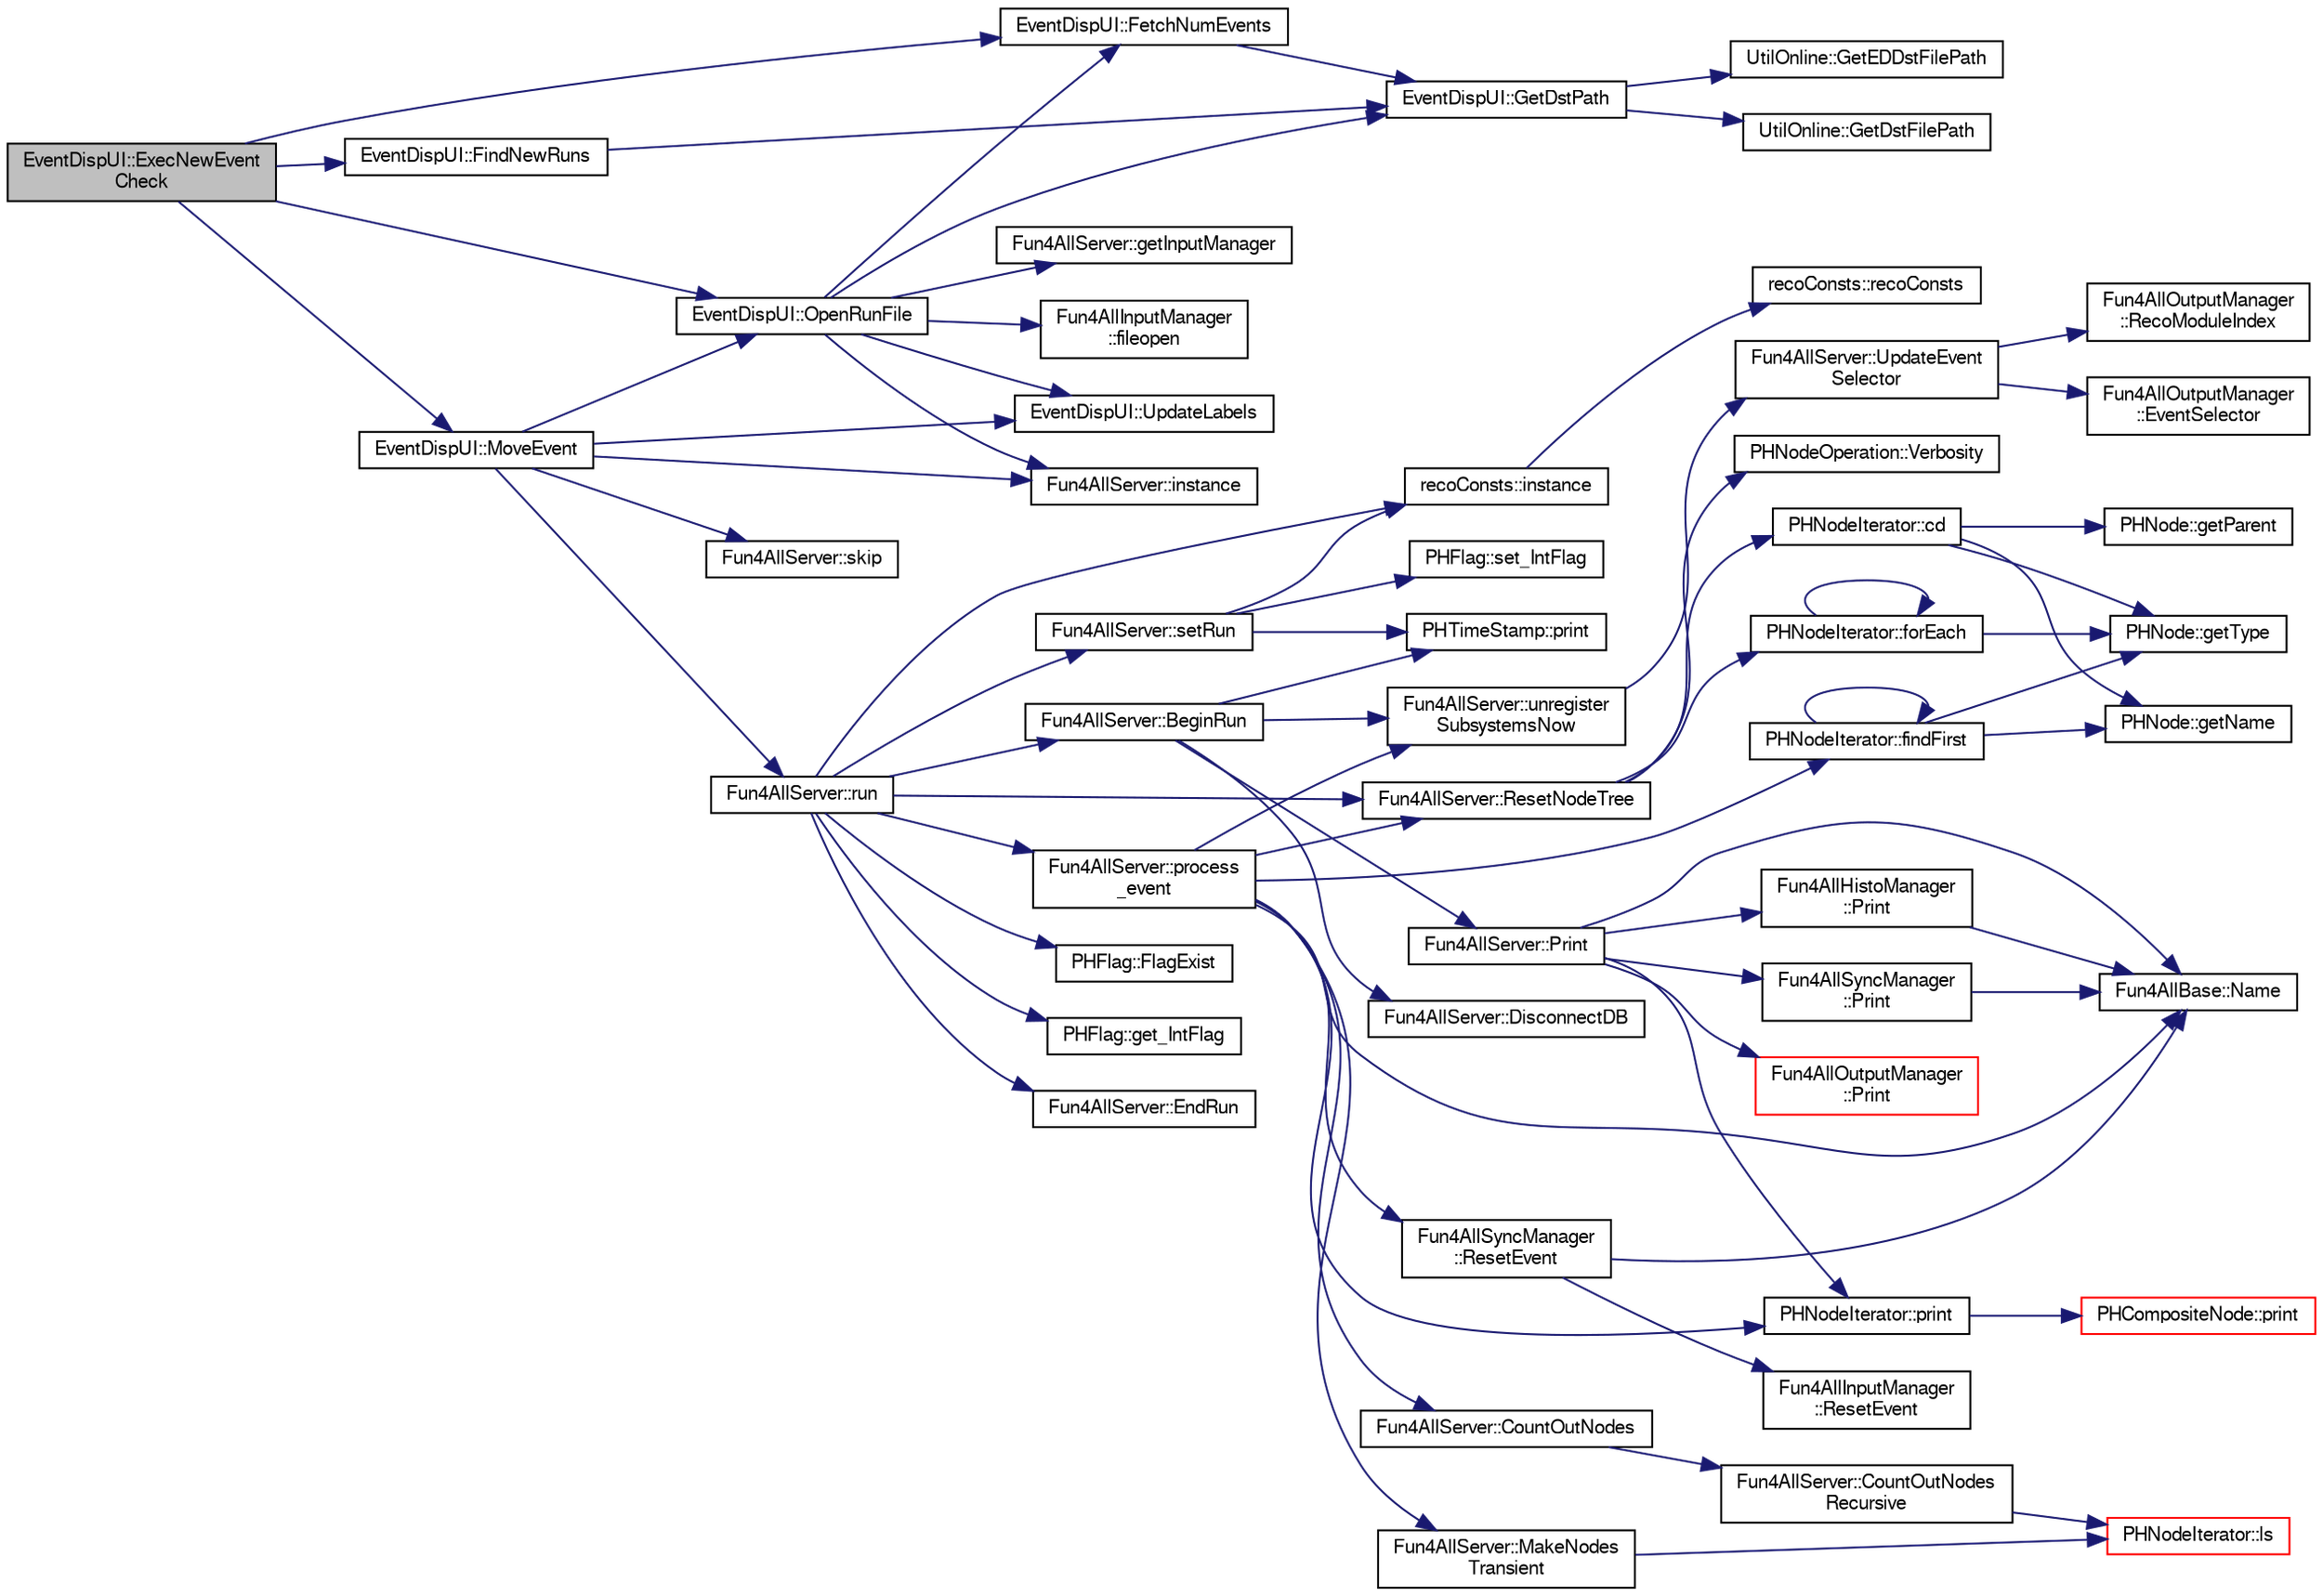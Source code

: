 digraph "EventDispUI::ExecNewEventCheck"
{
  bgcolor="transparent";
  edge [fontname="FreeSans",fontsize="10",labelfontname="FreeSans",labelfontsize="10"];
  node [fontname="FreeSans",fontsize="10",shape=record];
  rankdir="LR";
  Node1 [label="EventDispUI::ExecNewEvent\lCheck",height=0.2,width=0.4,color="black", fillcolor="grey75", style="filled" fontcolor="black"];
  Node1 -> Node2 [color="midnightblue",fontsize="10",style="solid",fontname="FreeSans"];
  Node2 [label="EventDispUI::FetchNumEvents",height=0.2,width=0.4,color="black",URL="$d8/d6d/classEventDispUI.html#a4415e14e165ca0ac6345f0dd329a1771"];
  Node2 -> Node3 [color="midnightblue",fontsize="10",style="solid",fontname="FreeSans"];
  Node3 [label="EventDispUI::GetDstPath",height=0.2,width=0.4,color="black",URL="$d8/d6d/classEventDispUI.html#af268cfd51f1a67dca68fda0c6aebb85d"];
  Node3 -> Node4 [color="midnightblue",fontsize="10",style="solid",fontname="FreeSans"];
  Node4 [label="UtilOnline::GetEDDstFilePath",height=0.2,width=0.4,color="black",URL="$df/da2/classUtilOnline.html#a7ec2a9a7d7b170a1ee45452d54fb5271"];
  Node3 -> Node5 [color="midnightblue",fontsize="10",style="solid",fontname="FreeSans"];
  Node5 [label="UtilOnline::GetDstFilePath",height=0.2,width=0.4,color="black",URL="$df/da2/classUtilOnline.html#a14366cb70ac45b076f294a191e86b68f"];
  Node1 -> Node6 [color="midnightblue",fontsize="10",style="solid",fontname="FreeSans"];
  Node6 [label="EventDispUI::FindNewRuns",height=0.2,width=0.4,color="black",URL="$d8/d6d/classEventDispUI.html#a0991f3931a82692df5eab2255b019ed5"];
  Node6 -> Node3 [color="midnightblue",fontsize="10",style="solid",fontname="FreeSans"];
  Node1 -> Node7 [color="midnightblue",fontsize="10",style="solid",fontname="FreeSans"];
  Node7 [label="EventDispUI::MoveEvent",height=0.2,width=0.4,color="black",URL="$d8/d6d/classEventDispUI.html#a56a1055e13ce1e361c85c1820e44a9b3"];
  Node7 -> Node8 [color="midnightblue",fontsize="10",style="solid",fontname="FreeSans"];
  Node8 [label="EventDispUI::OpenRunFile",height=0.2,width=0.4,color="black",URL="$d8/d6d/classEventDispUI.html#a22cb7989db6df3bfcbe93a96edc8be7a"];
  Node8 -> Node2 [color="midnightblue",fontsize="10",style="solid",fontname="FreeSans"];
  Node8 -> Node9 [color="midnightblue",fontsize="10",style="solid",fontname="FreeSans"];
  Node9 [label="EventDispUI::UpdateLabels",height=0.2,width=0.4,color="black",URL="$d8/d6d/classEventDispUI.html#adda988f76cc4151561606d5395520919"];
  Node8 -> Node10 [color="midnightblue",fontsize="10",style="solid",fontname="FreeSans"];
  Node10 [label="Fun4AllServer::instance",height=0.2,width=0.4,color="black",URL="$da/d29/classFun4AllServer.html#a3e55156f91b2c94bb6c4ef33ffce587a"];
  Node8 -> Node11 [color="midnightblue",fontsize="10",style="solid",fontname="FreeSans"];
  Node11 [label="Fun4AllServer::getInputManager",height=0.2,width=0.4,color="black",URL="$da/d29/classFun4AllServer.html#a0b6398f2155b130167f7c635ebd47263"];
  Node8 -> Node12 [color="midnightblue",fontsize="10",style="solid",fontname="FreeSans"];
  Node12 [label="Fun4AllInputManager\l::fileopen",height=0.2,width=0.4,color="black",URL="$d4/da9/classFun4AllInputManager.html#a8ad787f847a175450ec5beddeaa33ca6"];
  Node8 -> Node3 [color="midnightblue",fontsize="10",style="solid",fontname="FreeSans"];
  Node7 -> Node9 [color="midnightblue",fontsize="10",style="solid",fontname="FreeSans"];
  Node7 -> Node10 [color="midnightblue",fontsize="10",style="solid",fontname="FreeSans"];
  Node7 -> Node13 [color="midnightblue",fontsize="10",style="solid",fontname="FreeSans"];
  Node13 [label="Fun4AllServer::skip",height=0.2,width=0.4,color="black",URL="$da/d29/classFun4AllServer.html#aaf2d265868482ae53eb2a03cc1d21183",tooltip="skip n events (0 means up to the end of file). Skip means read, don&#39;t process. "];
  Node7 -> Node14 [color="midnightblue",fontsize="10",style="solid",fontname="FreeSans"];
  Node14 [label="Fun4AllServer::run",height=0.2,width=0.4,color="black",URL="$da/d29/classFun4AllServer.html#a11bbc8b2f53bc06e0b05ee202dd6372a",tooltip="run n events (0 means up to end of file) "];
  Node14 -> Node15 [color="midnightblue",fontsize="10",style="solid",fontname="FreeSans"];
  Node15 [label="recoConsts::instance",height=0.2,width=0.4,color="black",URL="$d8/d14/classrecoConsts.html#ae69a5c29a7199ba16d0e537158618802"];
  Node15 -> Node16 [color="midnightblue",fontsize="10",style="solid",fontname="FreeSans"];
  Node16 [label="recoConsts::recoConsts",height=0.2,width=0.4,color="black",URL="$d8/d14/classrecoConsts.html#ae882d6adc62f783ec78114fe3dee3c24"];
  Node14 -> Node17 [color="midnightblue",fontsize="10",style="solid",fontname="FreeSans"];
  Node17 [label="PHFlag::FlagExist",height=0.2,width=0.4,color="black",URL="$d1/da8/classPHFlag.html#a4b73a422f0076568904d71f40e849da5"];
  Node14 -> Node18 [color="midnightblue",fontsize="10",style="solid",fontname="FreeSans"];
  Node18 [label="PHFlag::get_IntFlag",height=0.2,width=0.4,color="black",URL="$d1/da8/classPHFlag.html#a07899067141a5f12333cc37183caddc8"];
  Node14 -> Node19 [color="midnightblue",fontsize="10",style="solid",fontname="FreeSans"];
  Node19 [label="Fun4AllServer::ResetNodeTree",height=0.2,width=0.4,color="black",URL="$da/d29/classFun4AllServer.html#ab2479a9a3e45d51118e308597acd5228"];
  Node19 -> Node20 [color="midnightblue",fontsize="10",style="solid",fontname="FreeSans"];
  Node20 [label="PHNodeOperation::Verbosity",height=0.2,width=0.4,color="black",URL="$db/d8e/classPHNodeOperation.html#a641fdf1094ec15063171e199a4066a0d"];
  Node19 -> Node21 [color="midnightblue",fontsize="10",style="solid",fontname="FreeSans"];
  Node21 [label="PHNodeIterator::cd",height=0.2,width=0.4,color="black",URL="$d5/d07/classPHNodeIterator.html#a4cfa0490b6522394b13723c7db38a3a6"];
  Node21 -> Node22 [color="midnightblue",fontsize="10",style="solid",fontname="FreeSans"];
  Node22 [label="PHNode::getParent",height=0.2,width=0.4,color="black",URL="$dc/d82/classPHNode.html#a5c15cb20d02290b69eb4d7f6051c9722"];
  Node21 -> Node23 [color="midnightblue",fontsize="10",style="solid",fontname="FreeSans"];
  Node23 [label="PHNode::getType",height=0.2,width=0.4,color="black",URL="$dc/d82/classPHNode.html#a4ab1f90aed955a652813bfe377087bda"];
  Node21 -> Node24 [color="midnightblue",fontsize="10",style="solid",fontname="FreeSans"];
  Node24 [label="PHNode::getName",height=0.2,width=0.4,color="black",URL="$dc/d82/classPHNode.html#aca3576f926a4401eddc3d88bf0ce0de3"];
  Node19 -> Node25 [color="midnightblue",fontsize="10",style="solid",fontname="FreeSans"];
  Node25 [label="PHNodeIterator::forEach",height=0.2,width=0.4,color="black",URL="$d5/d07/classPHNodeIterator.html#afeaefab44bf0ab15a439926205924f19"];
  Node25 -> Node23 [color="midnightblue",fontsize="10",style="solid",fontname="FreeSans"];
  Node25 -> Node25 [color="midnightblue",fontsize="10",style="solid",fontname="FreeSans"];
  Node14 -> Node26 [color="midnightblue",fontsize="10",style="solid",fontname="FreeSans"];
  Node26 [label="Fun4AllServer::setRun",height=0.2,width=0.4,color="black",URL="$da/d29/classFun4AllServer.html#af1002b9170308da078c0e14a5ac4b514"];
  Node26 -> Node15 [color="midnightblue",fontsize="10",style="solid",fontname="FreeSans"];
  Node26 -> Node27 [color="midnightblue",fontsize="10",style="solid",fontname="FreeSans"];
  Node27 [label="PHFlag::set_IntFlag",height=0.2,width=0.4,color="black",URL="$d1/da8/classPHFlag.html#a3ef5c3f1eff2daaaf18e5129858a9ef8"];
  Node26 -> Node28 [color="midnightblue",fontsize="10",style="solid",fontname="FreeSans"];
  Node28 [label="PHTimeStamp::print",height=0.2,width=0.4,color="black",URL="$da/dc2/classPHTimeStamp.html#a4ef1bd9d8bfb3a8263aa9ceafb80bb34"];
  Node14 -> Node29 [color="midnightblue",fontsize="10",style="solid",fontname="FreeSans"];
  Node29 [label="Fun4AllServer::BeginRun",height=0.2,width=0.4,color="black",URL="$da/d29/classFun4AllServer.html#afcfc5583204cac58b4e66a2406187a18"];
  Node29 -> Node28 [color="midnightblue",fontsize="10",style="solid",fontname="FreeSans"];
  Node29 -> Node30 [color="midnightblue",fontsize="10",style="solid",fontname="FreeSans"];
  Node30 [label="Fun4AllServer::unregister\lSubsystemsNow",height=0.2,width=0.4,color="black",URL="$da/d29/classFun4AllServer.html#a3a4e3f448388cb2e68b085e9038feaf8"];
  Node30 -> Node31 [color="midnightblue",fontsize="10",style="solid",fontname="FreeSans"];
  Node31 [label="Fun4AllServer::UpdateEvent\lSelector",height=0.2,width=0.4,color="black",URL="$da/d29/classFun4AllServer.html#a596005b9bc46ff6f5167378423248271"];
  Node31 -> Node32 [color="midnightblue",fontsize="10",style="solid",fontname="FreeSans"];
  Node32 [label="Fun4AllOutputManager\l::RecoModuleIndex",height=0.2,width=0.4,color="black",URL="$d8/d77/classFun4AllOutputManager.html#a330fe561bb5a02a9f6dc08395686321c",tooltip="retrieves pointer to vector of event selector module ids "];
  Node31 -> Node33 [color="midnightblue",fontsize="10",style="solid",fontname="FreeSans"];
  Node33 [label="Fun4AllOutputManager\l::EventSelector",height=0.2,width=0.4,color="black",URL="$d8/d77/classFun4AllOutputManager.html#a2a601e70ddadeb2f8400956ba1a514e6",tooltip="retrieves pointer to vector of event selector module names "];
  Node29 -> Node34 [color="midnightblue",fontsize="10",style="solid",fontname="FreeSans"];
  Node34 [label="Fun4AllServer::DisconnectDB",height=0.2,width=0.4,color="black",URL="$da/d29/classFun4AllServer.html#a1266c6d922adaaa9e895b854be49d3e8"];
  Node29 -> Node35 [color="midnightblue",fontsize="10",style="solid",fontname="FreeSans"];
  Node35 [label="Fun4AllServer::Print",height=0.2,width=0.4,color="black",URL="$da/d29/classFun4AllServer.html#ae1b1a243ee1a67367c8da4ec3bdc003d"];
  Node35 -> Node36 [color="midnightblue",fontsize="10",style="solid",fontname="FreeSans"];
  Node36 [label="Fun4AllHistoManager\l::Print",height=0.2,width=0.4,color="black",URL="$d3/d96/classFun4AllHistoManager.html#ac920f5943d99ae803f4bf8a7a88c31da"];
  Node36 -> Node37 [color="midnightblue",fontsize="10",style="solid",fontname="FreeSans"];
  Node37 [label="Fun4AllBase::Name",height=0.2,width=0.4,color="black",URL="$d5/dec/classFun4AllBase.html#a41f9ac377743d046f590617fd6f4f0ed",tooltip="Returns the name of this module. "];
  Node35 -> Node37 [color="midnightblue",fontsize="10",style="solid",fontname="FreeSans"];
  Node35 -> Node38 [color="midnightblue",fontsize="10",style="solid",fontname="FreeSans"];
  Node38 [label="Fun4AllSyncManager\l::Print",height=0.2,width=0.4,color="black",URL="$dd/ded/classFun4AllSyncManager.html#a39eae3a8e090454f3595b25cb4059eb4"];
  Node38 -> Node37 [color="midnightblue",fontsize="10",style="solid",fontname="FreeSans"];
  Node35 -> Node39 [color="midnightblue",fontsize="10",style="solid",fontname="FreeSans"];
  Node39 [label="Fun4AllOutputManager\l::Print",height=0.2,width=0.4,color="red",URL="$d8/d77/classFun4AllOutputManager.html#ae13cdf197e3ae6f5310199ca034b8754",tooltip="print method (dump event selector) "];
  Node35 -> Node40 [color="midnightblue",fontsize="10",style="solid",fontname="FreeSans"];
  Node40 [label="PHNodeIterator::print",height=0.2,width=0.4,color="black",URL="$d5/d07/classPHNodeIterator.html#aec2fbc1e56be7e1a0b064ecde48edee5"];
  Node40 -> Node41 [color="midnightblue",fontsize="10",style="solid",fontname="FreeSans"];
  Node41 [label="PHCompositeNode::print",height=0.2,width=0.4,color="red",URL="$d5/dca/classPHCompositeNode.html#a6a3a273adbb9f7ec652b5227212a6b2d"];
  Node14 -> Node42 [color="midnightblue",fontsize="10",style="solid",fontname="FreeSans"];
  Node42 [label="Fun4AllServer::EndRun",height=0.2,width=0.4,color="black",URL="$da/d29/classFun4AllServer.html#a53b1b6b338aa36891f2690a188920980"];
  Node14 -> Node43 [color="midnightblue",fontsize="10",style="solid",fontname="FreeSans"];
  Node43 [label="Fun4AllServer::process\l_event",height=0.2,width=0.4,color="black",URL="$da/d29/classFun4AllServer.html#a6a65a944dfb40966ace97d35ab1f7942"];
  Node43 -> Node30 [color="midnightblue",fontsize="10",style="solid",fontname="FreeSans"];
  Node43 -> Node44 [color="midnightblue",fontsize="10",style="solid",fontname="FreeSans"];
  Node44 [label="PHNodeIterator::findFirst",height=0.2,width=0.4,color="black",URL="$d5/d07/classPHNodeIterator.html#aea98bf8619af59b1212a94fb32106baa"];
  Node44 -> Node23 [color="midnightblue",fontsize="10",style="solid",fontname="FreeSans"];
  Node44 -> Node24 [color="midnightblue",fontsize="10",style="solid",fontname="FreeSans"];
  Node44 -> Node44 [color="midnightblue",fontsize="10",style="solid",fontname="FreeSans"];
  Node43 -> Node45 [color="midnightblue",fontsize="10",style="solid",fontname="FreeSans"];
  Node45 [label="Fun4AllServer::CountOutNodes",height=0.2,width=0.4,color="black",URL="$da/d29/classFun4AllServer.html#a6f3f13c3a8b5c29457e694ba910296aa"];
  Node45 -> Node46 [color="midnightblue",fontsize="10",style="solid",fontname="FreeSans"];
  Node46 [label="Fun4AllServer::CountOutNodes\lRecursive",height=0.2,width=0.4,color="black",URL="$da/d29/classFun4AllServer.html#a3654ebdcb099bcc5c820df6d4952663c"];
  Node46 -> Node47 [color="midnightblue",fontsize="10",style="solid",fontname="FreeSans"];
  Node47 [label="PHNodeIterator::ls",height=0.2,width=0.4,color="red",URL="$d5/d07/classPHNodeIterator.html#a110a5b87a02a22deecae334f32387ffa"];
  Node43 -> Node48 [color="midnightblue",fontsize="10",style="solid",fontname="FreeSans"];
  Node48 [label="Fun4AllServer::MakeNodes\lTransient",height=0.2,width=0.4,color="black",URL="$da/d29/classFun4AllServer.html#a92c6fe0e0c19c48d2b1f9d0f63c12bbe"];
  Node48 -> Node47 [color="midnightblue",fontsize="10",style="solid",fontname="FreeSans"];
  Node43 -> Node40 [color="midnightblue",fontsize="10",style="solid",fontname="FreeSans"];
  Node43 -> Node37 [color="midnightblue",fontsize="10",style="solid",fontname="FreeSans"];
  Node43 -> Node49 [color="midnightblue",fontsize="10",style="solid",fontname="FreeSans"];
  Node49 [label="Fun4AllSyncManager\l::ResetEvent",height=0.2,width=0.4,color="black",URL="$dd/ded/classFun4AllSyncManager.html#ad15c8f6f6b17662d06c4c927bc3e3ba6"];
  Node49 -> Node37 [color="midnightblue",fontsize="10",style="solid",fontname="FreeSans"];
  Node49 -> Node50 [color="midnightblue",fontsize="10",style="solid",fontname="FreeSans"];
  Node50 [label="Fun4AllInputManager\l::ResetEvent",height=0.2,width=0.4,color="black",URL="$d4/da9/classFun4AllInputManager.html#a01c946e063c464f497e7befbbe757f71"];
  Node43 -> Node19 [color="midnightblue",fontsize="10",style="solid",fontname="FreeSans"];
  Node1 -> Node8 [color="midnightblue",fontsize="10",style="solid",fontname="FreeSans"];
}

